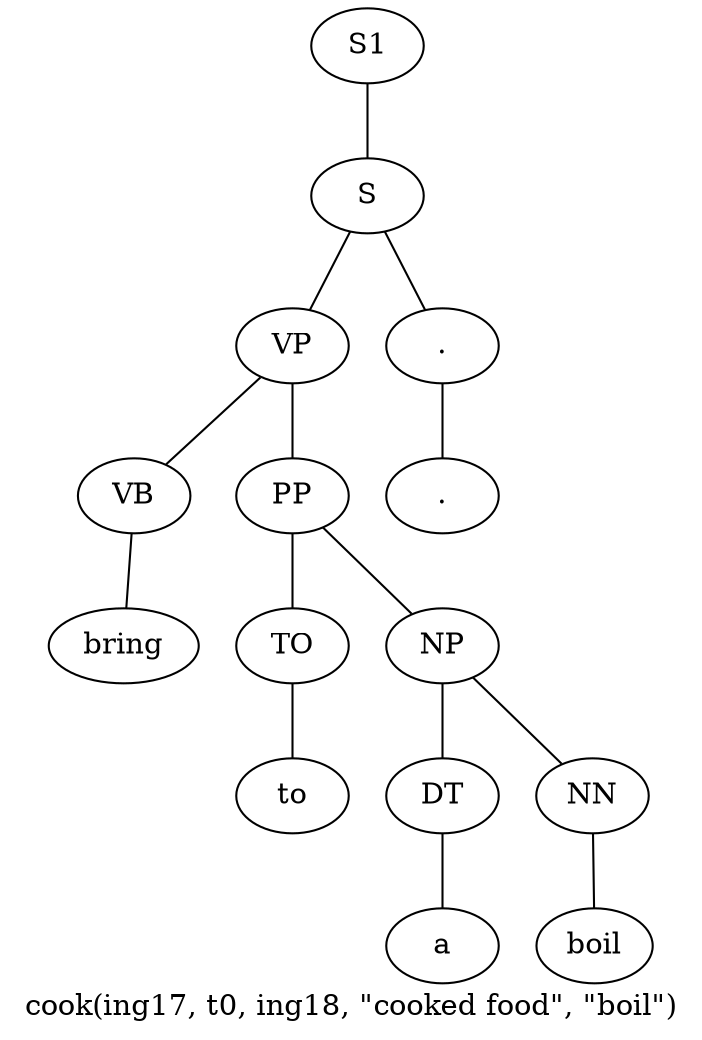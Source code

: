 graph SyntaxGraph {
	label = "cook(ing17, t0, ing18, \"cooked food\", \"boil\")";
	Node0 [label="S1"];
	Node1 [label="S"];
	Node2 [label="VP"];
	Node3 [label="VB"];
	Node4 [label="bring"];
	Node5 [label="PP"];
	Node6 [label="TO"];
	Node7 [label="to"];
	Node8 [label="NP"];
	Node9 [label="DT"];
	Node10 [label="a"];
	Node11 [label="NN"];
	Node12 [label="boil"];
	Node13 [label="."];
	Node14 [label="."];

	Node0 -- Node1;
	Node1 -- Node2;
	Node1 -- Node13;
	Node2 -- Node3;
	Node2 -- Node5;
	Node3 -- Node4;
	Node5 -- Node6;
	Node5 -- Node8;
	Node6 -- Node7;
	Node8 -- Node9;
	Node8 -- Node11;
	Node9 -- Node10;
	Node11 -- Node12;
	Node13 -- Node14;
}